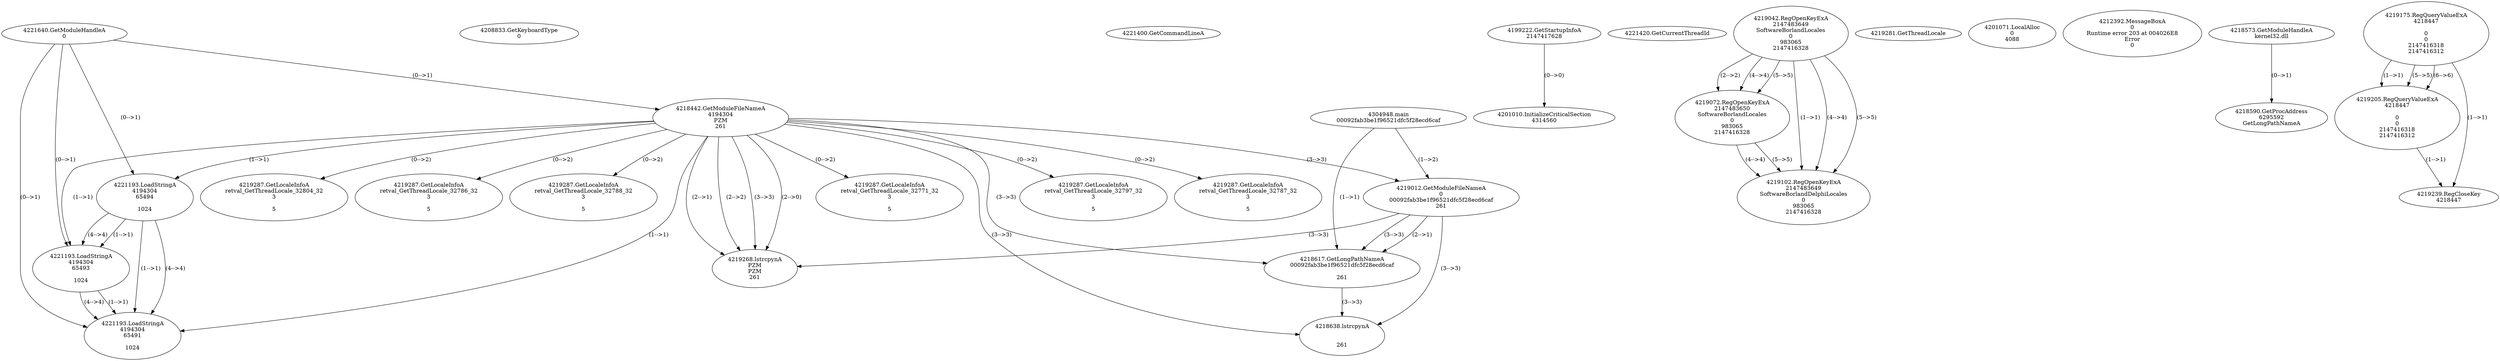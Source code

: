 // Global SCDG with merge call
digraph {
	0 [label="4304948.main
00092fab3be1f96521dfc5f28ecd6caf"]
	1 [label="4221640.GetModuleHandleA
0"]
	2 [label="4208833.GetKeyboardType
0"]
	3 [label="4221400.GetCommandLineA
"]
	4 [label="4199222.GetStartupInfoA
2147417628"]
	5 [label="4221420.GetCurrentThreadId
"]
	6 [label="4218442.GetModuleFileNameA
4194304
PZM
261"]
	1 -> 6 [label="(0-->1)"]
	7 [label="4219012.GetModuleFileNameA
0
00092fab3be1f96521dfc5f28ecd6caf
261"]
	0 -> 7 [label="(1-->2)"]
	6 -> 7 [label="(3-->3)"]
	8 [label="4219042.RegOpenKeyExA
2147483649
Software\Borland\Locales
0
983065
2147416328"]
	9 [label="4219072.RegOpenKeyExA
2147483650
Software\Borland\Locales
0
983065
2147416328"]
	8 -> 9 [label="(2-->2)"]
	8 -> 9 [label="(4-->4)"]
	8 -> 9 [label="(5-->5)"]
	10 [label="4219102.RegOpenKeyExA
2147483649
Software\Borland\Delphi\Locales
0
983065
2147416328"]
	8 -> 10 [label="(1-->1)"]
	8 -> 10 [label="(4-->4)"]
	9 -> 10 [label="(4-->4)"]
	8 -> 10 [label="(5-->5)"]
	9 -> 10 [label="(5-->5)"]
	11 [label="4219268.lstrcpynA
PZM
PZM
261"]
	6 -> 11 [label="(2-->1)"]
	6 -> 11 [label="(2-->2)"]
	6 -> 11 [label="(3-->3)"]
	7 -> 11 [label="(3-->3)"]
	6 -> 11 [label="(2-->0)"]
	12 [label="4219281.GetThreadLocale
"]
	13 [label="4219287.GetLocaleInfoA
retval_GetThreadLocale_32771_32
3

5"]
	6 -> 13 [label="(0-->2)"]
	14 [label="4221193.LoadStringA
4194304
65494

1024"]
	1 -> 14 [label="(0-->1)"]
	6 -> 14 [label="(1-->1)"]
	15 [label="4201010.InitializeCriticalSection
4314560"]
	4 -> 15 [label="(0-->0)"]
	16 [label="4201071.LocalAlloc
0
4088"]
	17 [label="4212392.MessageBoxA
0
Runtime error 203 at 004026E8
Error
0"]
	18 [label="4218573.GetModuleHandleA
kernel32.dll"]
	19 [label="4218590.GetProcAddress
6295592
GetLongPathNameA"]
	18 -> 19 [label="(0-->1)"]
	20 [label="4218617.GetLongPathNameA
00092fab3be1f96521dfc5f28ecd6caf

261"]
	0 -> 20 [label="(1-->1)"]
	7 -> 20 [label="(2-->1)"]
	6 -> 20 [label="(3-->3)"]
	7 -> 20 [label="(3-->3)"]
	21 [label="4218638.lstrcpynA


261"]
	6 -> 21 [label="(3-->3)"]
	7 -> 21 [label="(3-->3)"]
	20 -> 21 [label="(3-->3)"]
	22 [label="4219175.RegQueryValueExA
4218447

0
0
2147416318
2147416312"]
	23 [label="4219205.RegQueryValueExA
4218447

0
0
2147416318
2147416312"]
	22 -> 23 [label="(1-->1)"]
	22 -> 23 [label="(5-->5)"]
	22 -> 23 [label="(6-->6)"]
	24 [label="4219239.RegCloseKey
4218447"]
	22 -> 24 [label="(1-->1)"]
	23 -> 24 [label="(1-->1)"]
	25 [label="4219287.GetLocaleInfoA
retval_GetThreadLocale_32797_32
3

5"]
	6 -> 25 [label="(0-->2)"]
	26 [label="4219287.GetLocaleInfoA
retval_GetThreadLocale_32787_32
3

5"]
	6 -> 26 [label="(0-->2)"]
	27 [label="4221193.LoadStringA
4194304
65493

1024"]
	1 -> 27 [label="(0-->1)"]
	6 -> 27 [label="(1-->1)"]
	14 -> 27 [label="(1-->1)"]
	14 -> 27 [label="(4-->4)"]
	28 [label="4221193.LoadStringA
4194304
65491

1024"]
	1 -> 28 [label="(0-->1)"]
	6 -> 28 [label="(1-->1)"]
	14 -> 28 [label="(1-->1)"]
	27 -> 28 [label="(1-->1)"]
	14 -> 28 [label="(4-->4)"]
	27 -> 28 [label="(4-->4)"]
	29 [label="4219287.GetLocaleInfoA
retval_GetThreadLocale_32804_32
3

5"]
	6 -> 29 [label="(0-->2)"]
	30 [label="4219287.GetLocaleInfoA
retval_GetThreadLocale_32786_32
3

5"]
	6 -> 30 [label="(0-->2)"]
	31 [label="4219287.GetLocaleInfoA
retval_GetThreadLocale_32788_32
3

5"]
	6 -> 31 [label="(0-->2)"]
}
